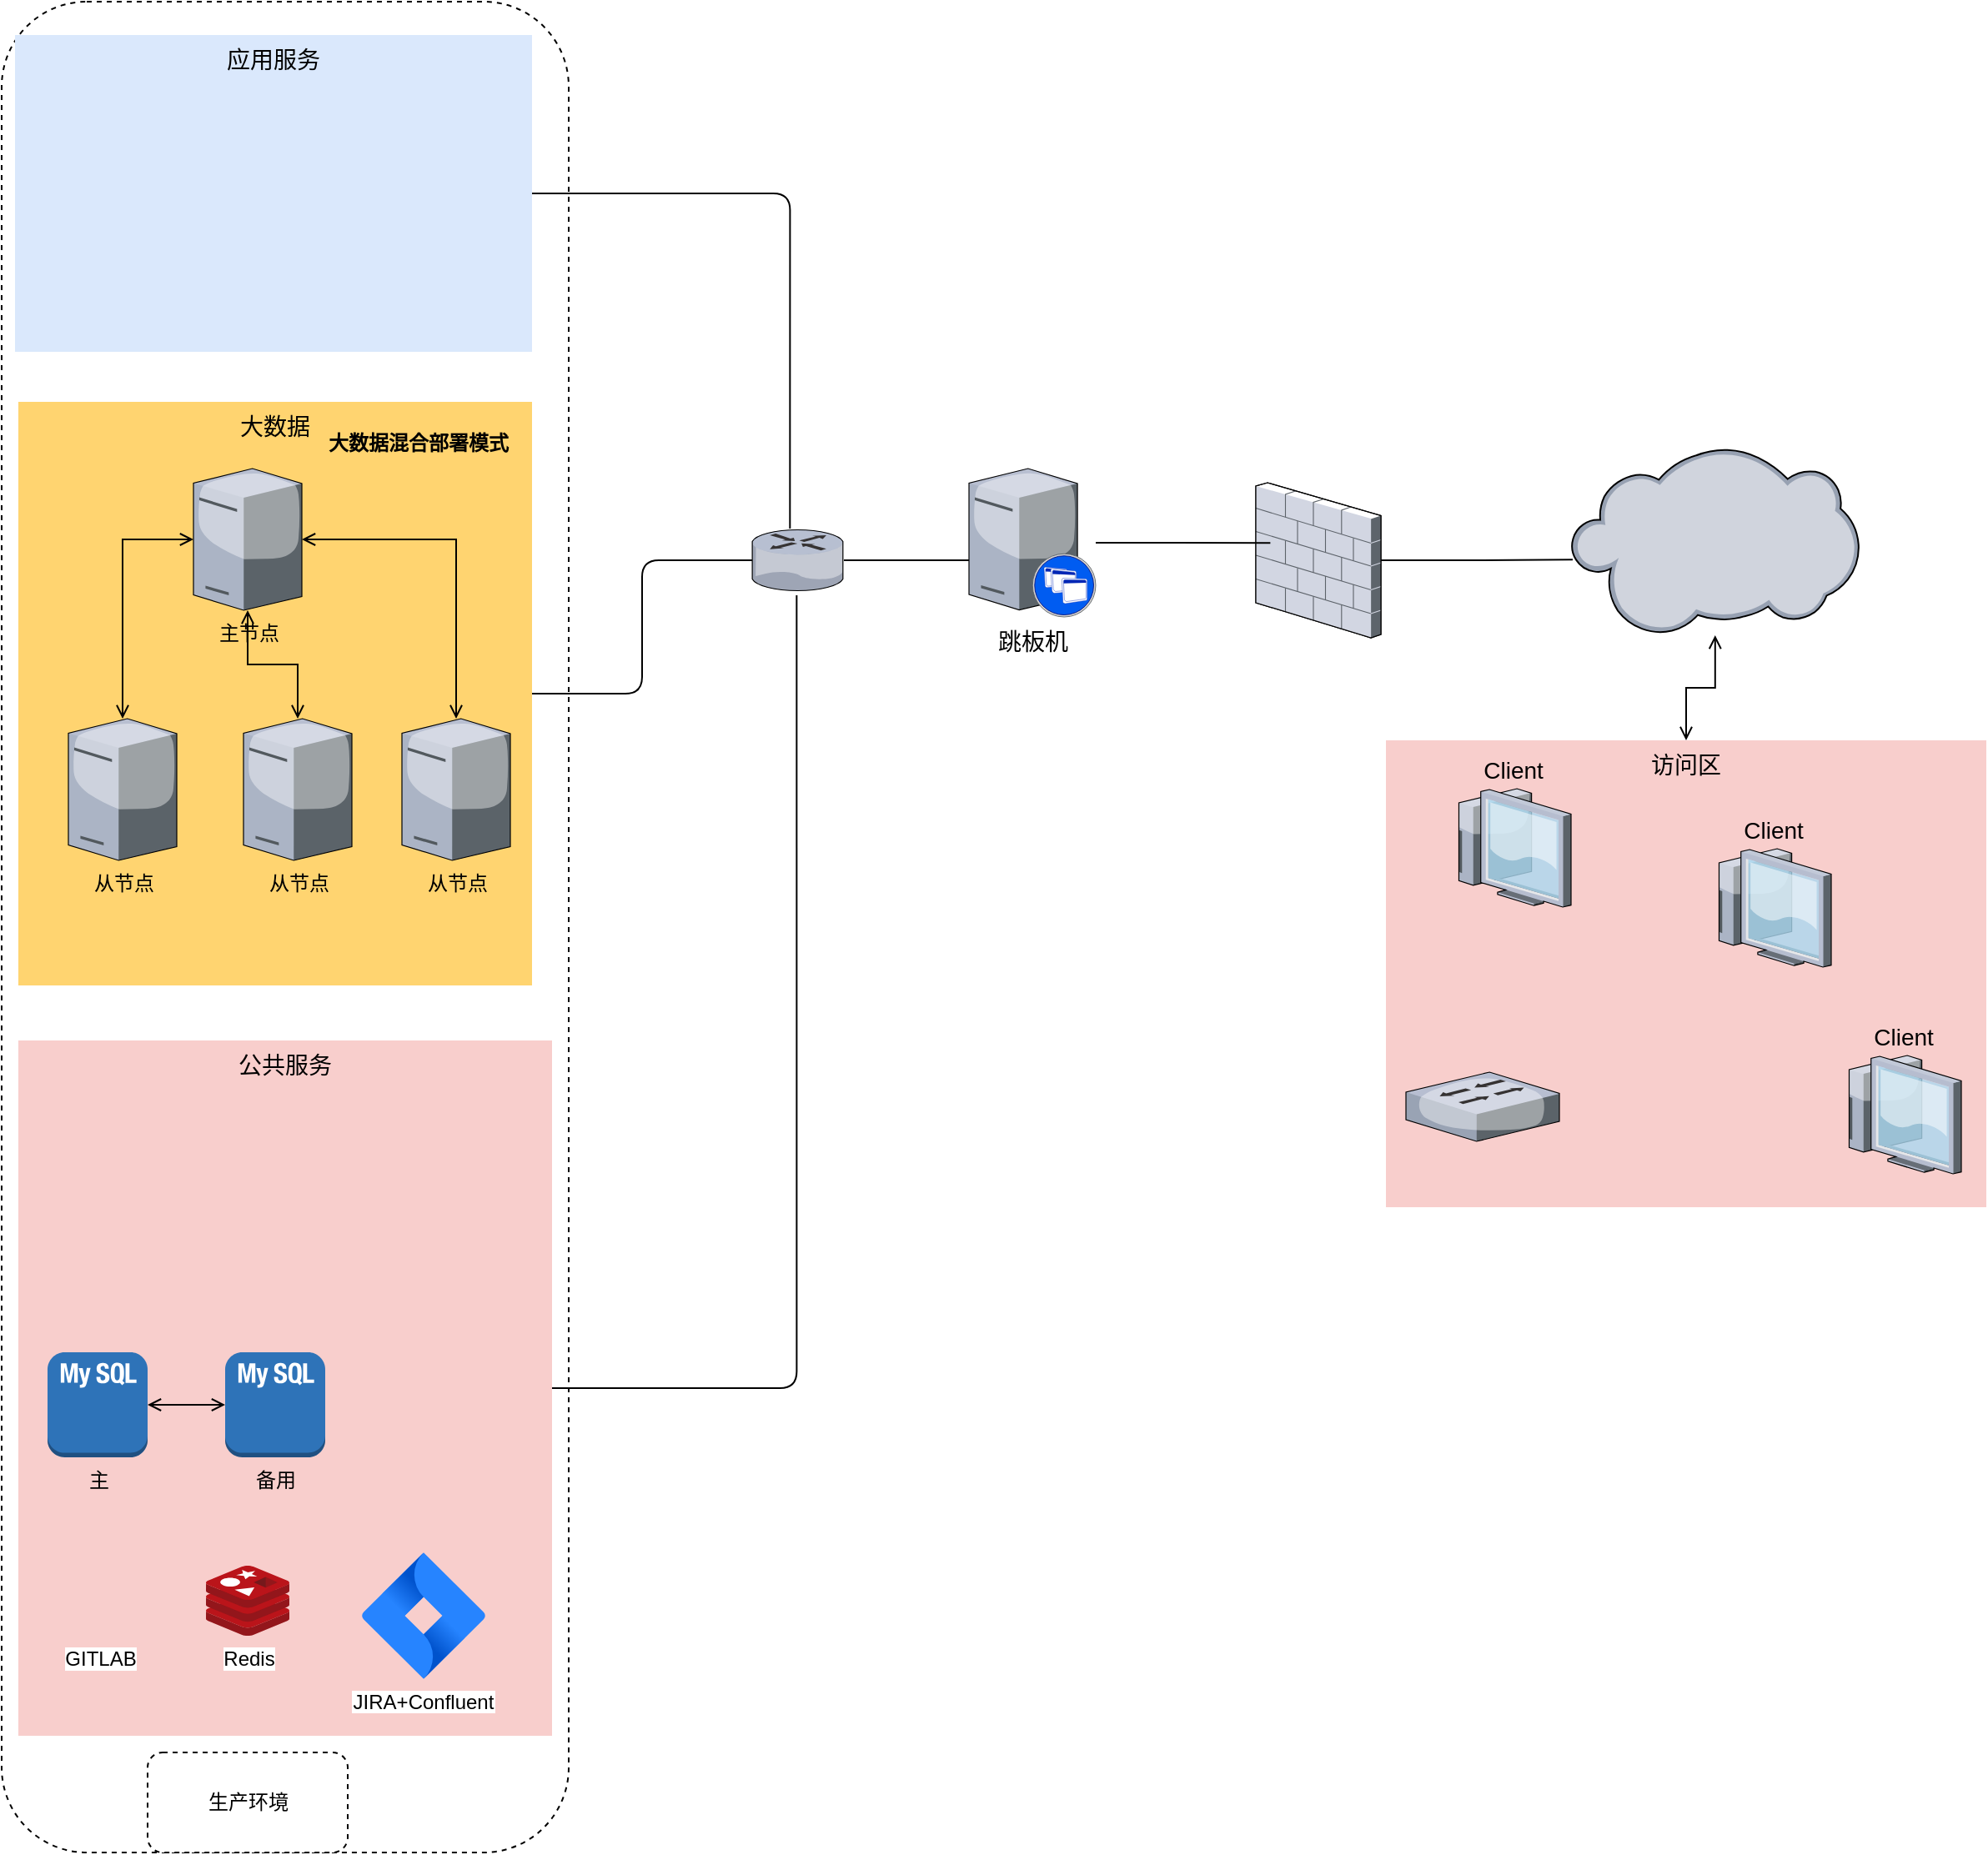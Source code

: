 <mxfile version="16.1.0" type="github">
  <diagram id="gtZK0cinzoElHUfmZBh1" name="第 1 页">
    <mxGraphModel dx="942" dy="642" grid="1" gridSize="10" guides="1" tooltips="1" connect="1" arrows="1" fold="1" page="1" pageScale="1" pageWidth="827" pageHeight="1169" math="0" shadow="0">
      <root>
        <mxCell id="0" />
        <mxCell id="1" parent="0" />
        <mxCell id="4qo8_klLWft-SFF9LaxV-35" value="" style="rounded=1;whiteSpace=wrap;html=1;dashed=1;" vertex="1" parent="1">
          <mxGeometry y="10" width="340" height="1110" as="geometry" />
        </mxCell>
        <mxCell id="gi-XzJoW4WWDrTTNc0J0-1" value="大数据" style="whiteSpace=wrap;html=1;fillColor=#FFD470;gradientColor=none;fontSize=14;strokeColor=none;verticalAlign=top;" parent="1" vertex="1">
          <mxGeometry x="10" y="250" width="308" height="350" as="geometry" />
        </mxCell>
        <mxCell id="gi-XzJoW4WWDrTTNc0J0-2" value="应用服务" style="whiteSpace=wrap;html=1;fillColor=#dae8fc;fontSize=14;strokeColor=none;verticalAlign=top;" parent="1" vertex="1">
          <mxGeometry x="8" y="30" width="310" height="190" as="geometry" />
        </mxCell>
        <mxCell id="gi-XzJoW4WWDrTTNc0J0-4" style="edgeStyle=orthogonalEdgeStyle;rounded=1;orthogonalLoop=1;jettySize=auto;html=1;endArrow=none;endFill=0;shadow=0;entryX=1;entryY=0.5;entryDx=0;entryDy=0;" parent="1" source="gi-XzJoW4WWDrTTNc0J0-3" target="gi-XzJoW4WWDrTTNc0J0-1" edge="1">
          <mxGeometry relative="1" as="geometry">
            <mxPoint x="210" y="230" as="targetPoint" />
          </mxGeometry>
        </mxCell>
        <mxCell id="gi-XzJoW4WWDrTTNc0J0-5" style="edgeStyle=orthogonalEdgeStyle;rounded=1;orthogonalLoop=1;jettySize=auto;html=1;entryX=1;entryY=0.5;entryDx=0;entryDy=0;shadow=0;endArrow=none;endFill=0;exitX=0.412;exitY=-0.021;exitDx=0;exitDy=0;exitPerimeter=0;" parent="1" source="gi-XzJoW4WWDrTTNc0J0-3" target="gi-XzJoW4WWDrTTNc0J0-2" edge="1">
          <mxGeometry relative="1" as="geometry" />
        </mxCell>
        <mxCell id="4qo8_klLWft-SFF9LaxV-4" style="edgeStyle=orthogonalEdgeStyle;rounded=0;orthogonalLoop=1;jettySize=auto;html=1;entryX=0.145;entryY=0.618;entryDx=0;entryDy=0;entryPerimeter=0;" edge="1" parent="1" source="gi-XzJoW4WWDrTTNc0J0-3" target="4qo8_klLWft-SFF9LaxV-1">
          <mxGeometry relative="1" as="geometry" />
        </mxCell>
        <mxCell id="gi-XzJoW4WWDrTTNc0J0-3" value="" style="verticalLabelPosition=bottom;aspect=fixed;html=1;verticalAlign=top;strokeColor=none;shape=mxgraph.citrix.router;fillColor=#66B2FF;gradientColor=#0066CC;fontSize=14;" parent="1" vertex="1">
          <mxGeometry x="450" y="326.75" width="55" height="36.5" as="geometry" />
        </mxCell>
        <mxCell id="gi-XzJoW4WWDrTTNc0J0-9" style="edgeStyle=orthogonalEdgeStyle;rounded=1;orthogonalLoop=1;jettySize=auto;html=1;entryX=0.485;entryY=1.075;entryDx=0;entryDy=0;entryPerimeter=0;shadow=0;endArrow=none;endFill=0;" parent="1" source="gi-XzJoW4WWDrTTNc0J0-6" target="gi-XzJoW4WWDrTTNc0J0-3" edge="1">
          <mxGeometry relative="1" as="geometry" />
        </mxCell>
        <mxCell id="gi-XzJoW4WWDrTTNc0J0-6" value="公共服务" style="whiteSpace=wrap;html=1;fillColor=#f8cecc;fontSize=14;strokeColor=none;verticalAlign=top;" parent="1" vertex="1">
          <mxGeometry x="10" y="633" width="320" height="417" as="geometry" />
        </mxCell>
        <mxCell id="4qo8_klLWft-SFF9LaxV-13" style="edgeStyle=orthogonalEdgeStyle;rounded=0;orthogonalLoop=1;jettySize=auto;html=1;entryX=0.018;entryY=0.491;entryDx=0;entryDy=0;entryPerimeter=0;endArrow=none;endFill=0;" edge="1" parent="1" source="gi-XzJoW4WWDrTTNc0J0-8">
          <mxGeometry relative="1" as="geometry">
            <mxPoint x="941.99" y="344.672" as="targetPoint" />
          </mxGeometry>
        </mxCell>
        <mxCell id="gi-XzJoW4WWDrTTNc0J0-8" value="" style="verticalLabelPosition=bottom;aspect=fixed;html=1;verticalAlign=top;strokeColor=none;shape=mxgraph.citrix.firewall;fillColor=#66B2FF;gradientColor=#0066CC;fontSize=14;" parent="1" vertex="1">
          <mxGeometry x="752" y="298.5" width="75" height="93" as="geometry" />
        </mxCell>
        <mxCell id="4qo8_klLWft-SFF9LaxV-6" style="edgeStyle=orthogonalEdgeStyle;rounded=0;orthogonalLoop=1;jettySize=auto;html=1;entryX=0.116;entryY=0.389;entryDx=0;entryDy=0;entryPerimeter=0;endArrow=none;endFill=0;" edge="1" parent="1" source="4qo8_klLWft-SFF9LaxV-1" target="gi-XzJoW4WWDrTTNc0J0-8">
          <mxGeometry relative="1" as="geometry" />
        </mxCell>
        <mxCell id="4qo8_klLWft-SFF9LaxV-1" value="跳板机" style="verticalLabelPosition=bottom;aspect=fixed;html=1;verticalAlign=top;strokeColor=none;shape=mxgraph.citrix.xenapp_server;fillColor=#66B2FF;gradientColor=#0066CC;fontSize=14;" vertex="1" parent="1">
          <mxGeometry x="580.0" y="290" width="76" height="89" as="geometry" />
        </mxCell>
        <mxCell id="4qo8_klLWft-SFF9LaxV-7" value="访问区" style="whiteSpace=wrap;html=1;fillColor=#f8cecc;fontSize=14;strokeColor=none;verticalAlign=top;" vertex="1" parent="1">
          <mxGeometry x="830" y="453" width="360" height="280" as="geometry" />
        </mxCell>
        <mxCell id="4qo8_klLWft-SFF9LaxV-9" value="" style="verticalLabelPosition=bottom;aspect=fixed;html=1;verticalAlign=top;strokeColor=none;shape=mxgraph.citrix.switch;fillColor=#66B2FF;gradientColor=#0066CC;fontSize=14;" vertex="1" parent="1">
          <mxGeometry x="842" y="652" width="92" height="41.5" as="geometry" />
        </mxCell>
        <mxCell id="4qo8_klLWft-SFF9LaxV-10" value="Client" style="verticalLabelPosition=top;aspect=fixed;html=1;verticalAlign=bottom;strokeColor=none;shape=mxgraph.citrix.thin_client;fillColor=#66B2FF;gradientColor=#0066CC;fontSize=14;labelPosition=center;align=center;" vertex="1" parent="1">
          <mxGeometry x="1104" y="642" width="71" height="71" as="geometry" />
        </mxCell>
        <mxCell id="4qo8_klLWft-SFF9LaxV-11" value="Client" style="verticalLabelPosition=top;aspect=fixed;html=1;verticalAlign=bottom;strokeColor=none;shape=mxgraph.citrix.thin_client;fillColor=#66B2FF;gradientColor=#0066CC;fontSize=14;labelPosition=center;align=center;" vertex="1" parent="1">
          <mxGeometry x="1026" y="518" width="71" height="71" as="geometry" />
        </mxCell>
        <mxCell id="4qo8_klLWft-SFF9LaxV-12" value="Client" style="verticalLabelPosition=top;aspect=fixed;html=1;verticalAlign=bottom;strokeColor=none;shape=mxgraph.citrix.thin_client;fillColor=#66B2FF;gradientColor=#0066CC;fontSize=14;labelPosition=center;align=center;" vertex="1" parent="1">
          <mxGeometry x="870" y="482" width="71" height="71" as="geometry" />
        </mxCell>
        <mxCell id="4qo8_klLWft-SFF9LaxV-22" value="" style="edgeStyle=orthogonalEdgeStyle;rounded=0;orthogonalLoop=1;jettySize=auto;html=1;startArrow=open;startFill=0;endArrow=open;endFill=0;" edge="1" parent="1" source="4qo8_klLWft-SFF9LaxV-21" target="4qo8_klLWft-SFF9LaxV-7">
          <mxGeometry relative="1" as="geometry" />
        </mxCell>
        <mxCell id="4qo8_klLWft-SFF9LaxV-21" value="" style="verticalLabelPosition=bottom;sketch=0;aspect=fixed;html=1;verticalAlign=top;strokeColor=none;align=center;outlineConnect=0;shape=mxgraph.citrix.cloud;" vertex="1" parent="1">
          <mxGeometry x="941" y="277.25" width="172.76" height="112.75" as="geometry" />
        </mxCell>
        <mxCell id="4qo8_klLWft-SFF9LaxV-30" style="edgeStyle=orthogonalEdgeStyle;rounded=0;orthogonalLoop=1;jettySize=auto;html=1;startArrow=open;startFill=0;endArrow=open;endFill=0;" edge="1" parent="1" source="4qo8_klLWft-SFF9LaxV-25" target="4qo8_klLWft-SFF9LaxV-27">
          <mxGeometry relative="1" as="geometry" />
        </mxCell>
        <mxCell id="4qo8_klLWft-SFF9LaxV-31" value="" style="edgeStyle=orthogonalEdgeStyle;rounded=0;orthogonalLoop=1;jettySize=auto;html=1;startArrow=open;startFill=0;endArrow=open;endFill=0;" edge="1" parent="1" source="4qo8_klLWft-SFF9LaxV-25" target="4qo8_klLWft-SFF9LaxV-28">
          <mxGeometry relative="1" as="geometry" />
        </mxCell>
        <mxCell id="4qo8_klLWft-SFF9LaxV-32" style="edgeStyle=orthogonalEdgeStyle;rounded=0;orthogonalLoop=1;jettySize=auto;html=1;startArrow=open;startFill=0;endArrow=open;endFill=0;" edge="1" parent="1" source="4qo8_klLWft-SFF9LaxV-25" target="4qo8_klLWft-SFF9LaxV-29">
          <mxGeometry relative="1" as="geometry" />
        </mxCell>
        <mxCell id="4qo8_klLWft-SFF9LaxV-25" value="主节点" style="verticalLabelPosition=bottom;sketch=0;aspect=fixed;html=1;verticalAlign=top;strokeColor=none;align=center;outlineConnect=0;shape=mxgraph.citrix.tower_server;" vertex="1" parent="1">
          <mxGeometry x="115" y="290" width="65" height="85" as="geometry" />
        </mxCell>
        <mxCell id="4qo8_klLWft-SFF9LaxV-27" value="从节点" style="verticalLabelPosition=bottom;sketch=0;aspect=fixed;html=1;verticalAlign=top;strokeColor=none;align=center;outlineConnect=0;shape=mxgraph.citrix.tower_server;" vertex="1" parent="1">
          <mxGeometry x="40" y="440" width="65" height="85" as="geometry" />
        </mxCell>
        <mxCell id="4qo8_klLWft-SFF9LaxV-28" value="从节点" style="verticalLabelPosition=bottom;sketch=0;aspect=fixed;html=1;verticalAlign=top;strokeColor=none;align=center;outlineConnect=0;shape=mxgraph.citrix.tower_server;" vertex="1" parent="1">
          <mxGeometry x="145" y="440" width="65" height="85" as="geometry" />
        </mxCell>
        <mxCell id="4qo8_klLWft-SFF9LaxV-29" value="从节点" style="verticalLabelPosition=bottom;sketch=0;aspect=fixed;html=1;verticalAlign=top;strokeColor=none;align=center;outlineConnect=0;shape=mxgraph.citrix.tower_server;" vertex="1" parent="1">
          <mxGeometry x="240" y="440" width="65" height="85" as="geometry" />
        </mxCell>
        <mxCell id="4qo8_klLWft-SFF9LaxV-33" value="&lt;b&gt;大数据混合部署模式&lt;/b&gt;" style="text;html=1;strokeColor=none;fillColor=none;align=center;verticalAlign=middle;whiteSpace=wrap;rounded=0;" vertex="1" parent="1">
          <mxGeometry x="190" y="260" width="120" height="30" as="geometry" />
        </mxCell>
        <mxCell id="4qo8_klLWft-SFF9LaxV-36" value="生产环境" style="rounded=1;whiteSpace=wrap;html=1;dashed=1;" vertex="1" parent="1">
          <mxGeometry x="87.5" y="1060" width="120" height="60" as="geometry" />
        </mxCell>
        <mxCell id="4qo8_klLWft-SFF9LaxV-38" value="Redis" style="sketch=0;aspect=fixed;html=1;points=[];align=center;image;fontSize=12;image=img/lib/mscae/Cache_Redis_Product.svg;dashed=1;" vertex="1" parent="1">
          <mxGeometry x="122.5" y="948" width="50" height="42" as="geometry" />
        </mxCell>
        <mxCell id="4qo8_klLWft-SFF9LaxV-39" value="GITLAB" style="shape=image;html=1;verticalAlign=top;verticalLabelPosition=bottom;labelBackgroundColor=#ffffff;imageAspect=0;aspect=fixed;image=https://cdn4.iconfinder.com/data/icons/socialcones/508/Gitlab-128.png;dashed=1;" vertex="1" parent="1">
          <mxGeometry x="30" y="932" width="58" height="58" as="geometry" />
        </mxCell>
        <mxCell id="4qo8_klLWft-SFF9LaxV-40" value="JIRA+Confluent" style="image;image=img/lib/atlassian/Jira_Software_Logo.svg;dashed=1;" vertex="1" parent="1">
          <mxGeometry x="216" y="940" width="74" height="76" as="geometry" />
        </mxCell>
        <mxCell id="4qo8_klLWft-SFF9LaxV-45" style="edgeStyle=orthogonalEdgeStyle;rounded=0;orthogonalLoop=1;jettySize=auto;html=1;startArrow=open;startFill=0;endArrow=open;endFill=0;" edge="1" parent="1" source="4qo8_klLWft-SFF9LaxV-43" target="4qo8_klLWft-SFF9LaxV-44">
          <mxGeometry relative="1" as="geometry" />
        </mxCell>
        <mxCell id="4qo8_klLWft-SFF9LaxV-43" value="主" style="outlineConnect=0;dashed=0;verticalLabelPosition=bottom;verticalAlign=top;align=center;html=1;shape=mxgraph.aws3.mysql_db_instance_2;fillColor=#2E73B8;gradientColor=none;" vertex="1" parent="1">
          <mxGeometry x="27.5" y="820" width="60" height="63" as="geometry" />
        </mxCell>
        <mxCell id="4qo8_klLWft-SFF9LaxV-44" value="备用" style="outlineConnect=0;dashed=0;verticalLabelPosition=bottom;verticalAlign=top;align=center;html=1;shape=mxgraph.aws3.mysql_db_instance_2;fillColor=#2E73B8;gradientColor=none;" vertex="1" parent="1">
          <mxGeometry x="134" y="820" width="60" height="63" as="geometry" />
        </mxCell>
      </root>
    </mxGraphModel>
  </diagram>
</mxfile>
